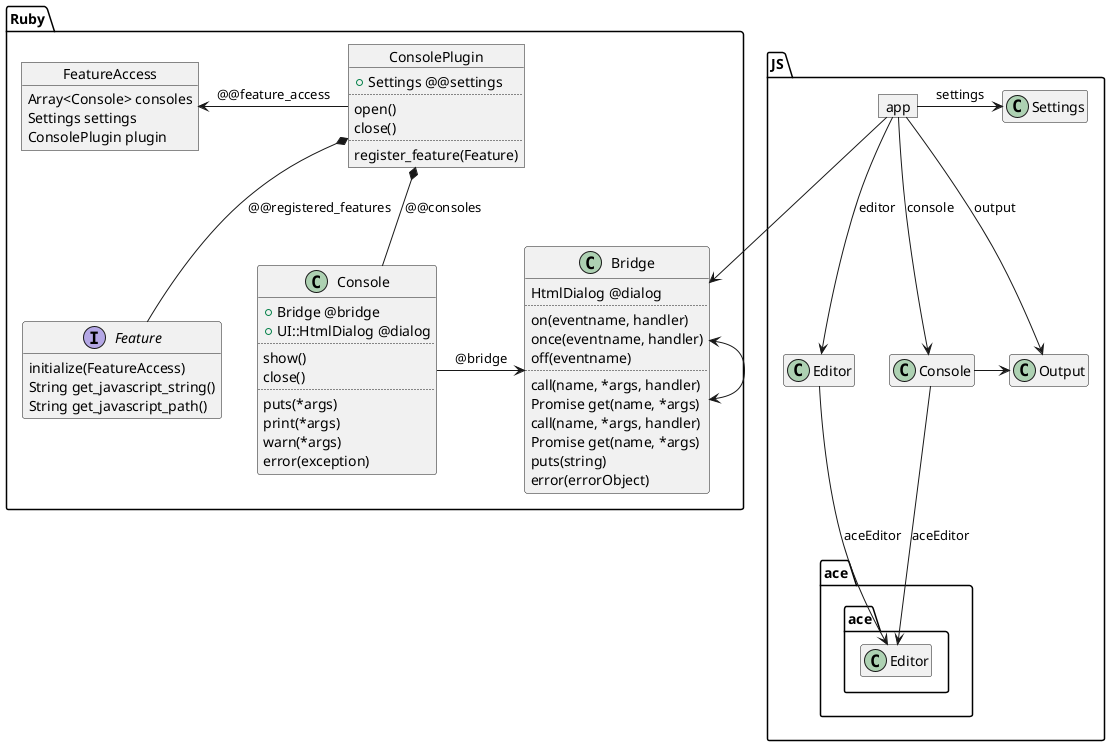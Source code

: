 @startuml
set namespaceSeparator ::
hide empty members
!pragma horizontalLineBetweenDifferentPackageAllowed

package Ruby {
    object ConsolePlugin {
        + Settings @@settings
        ..
        open()
        close()
        ..
        register_feature(Feature)
    }

    class Ruby::Console {
        + Bridge @bridge
        + UI::HtmlDialog @dialog
        ..
        show()
        close()
        ..
        puts(*args)
        print(*args)
        warn(*args)
        error(exception)
    }

    interface Feature {
        initialize(FeatureAccess)
        String get_javascript_string()
        String get_javascript_path()
    }

    object FeatureAccess {
        Array<Console> consoles
        Settings settings
        ConsolePlugin plugin
    }

    class Ruby::Bridge {
        HtmlDialog @dialog
        ..
        on(eventname, handler)
        once(eventname, handler)
        off(eventname)
        ..
        call(name, *args, handler)
        Promise get(name, *args)
    }

    ConsolePlugin *-down- Ruby::Console: @@consoles
    ConsolePlugin *-- Feature: @@registered_features
    ConsolePlugin -left-> FeatureAccess: @@feature_access

    Ruby::Console --> Ruby::Bridge: @bridge

    'some hidden links for better layout
    FeatureAccess -[hidden]down->  Feature
    Feature       -[hidden]right-> Ruby::Console
    Ruby::Console -[hidden]right-> Ruby::Bridge
}

package JS {
    object app
    class JS::Editor
    class JS::Console
    class Output
    class JS::Settings

    object Bridge {
        call(name, *args, handler)
        Promise get(name, *args)
        puts(string)
        error(errorObject)
    }

    app --> JS::Editor: editor
    app --> JS::Console: console
    app --> Output: output
    app --> JS::Settings: settings
    app --> Bridge

    JS::Console -right-> Output
    'JS::Console --> JS::Settings

    'JS::Editor --> JS::Settings

    'Output --> JS::Settings

    package ace {
       JS::Editor --> ace::Editor: aceEditor
       JS::Console --> ace::Editor: aceEditor
    }

    'some hidden links for better layout
    app    -[hidden]right-> JS::Settings
    JS::Editor -[hidden]left->  Bridge
    JS::Editor -[hidden]right-> JS::Console
    Output -[hidden]up->        JS::Settings
}

Ruby::Bridge <-right-> Bridge

@enduml